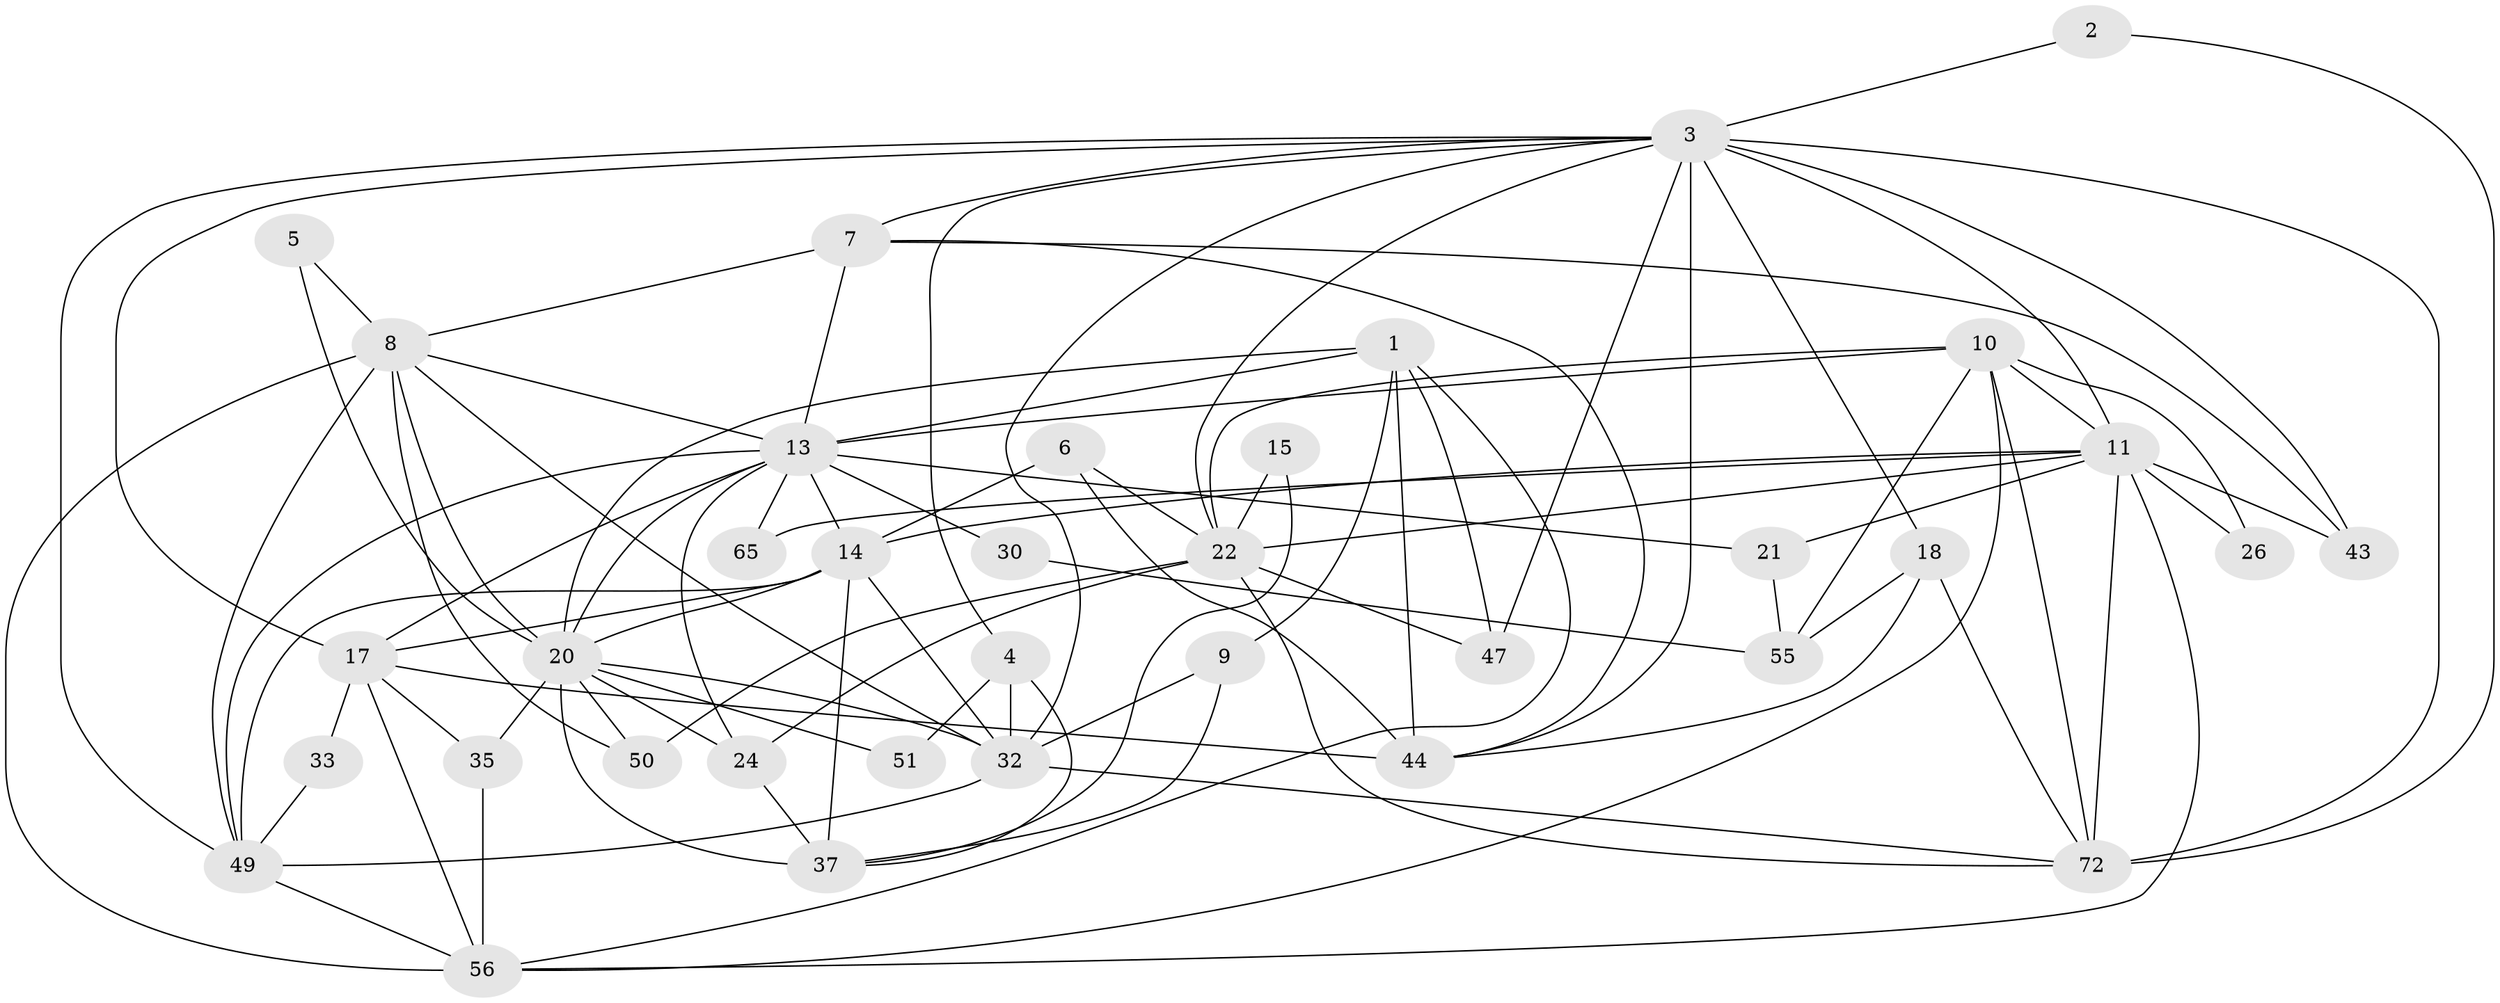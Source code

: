 // original degree distribution, {3: 0.2602739726027397, 2: 0.1643835616438356, 6: 0.0684931506849315, 5: 0.2191780821917808, 4: 0.2191780821917808, 8: 0.0273972602739726, 7: 0.0410958904109589}
// Generated by graph-tools (version 1.1) at 2025/18/03/04/25 18:18:38]
// undirected, 36 vertices, 95 edges
graph export_dot {
graph [start="1"]
  node [color=gray90,style=filled];
  1 [super="+29"];
  2;
  3 [super="+28+36+19"];
  4 [super="+46"];
  5;
  6;
  7 [super="+58"];
  8 [super="+12"];
  9 [super="+16"];
  10 [super="+60"];
  11 [super="+45+25"];
  13 [super="+31"];
  14 [super="+42+53"];
  15;
  17 [super="+71"];
  18;
  20 [super="+23+61"];
  21;
  22 [super="+68+63"];
  24 [super="+40"];
  26;
  30;
  32 [super="+67+38"];
  33;
  35;
  37;
  43;
  44;
  47;
  49 [super="+54+64"];
  50;
  51;
  55;
  56 [super="+59"];
  65;
  72;
  1 -- 13;
  1 -- 47;
  1 -- 44;
  1 -- 9;
  1 -- 20;
  1 -- 56;
  2 -- 72;
  2 -- 3;
  3 -- 7;
  3 -- 72 [weight=2];
  3 -- 49 [weight=2];
  3 -- 4;
  3 -- 43;
  3 -- 11 [weight=4];
  3 -- 44;
  3 -- 47;
  3 -- 17;
  3 -- 18;
  3 -- 22 [weight=2];
  3 -- 32;
  4 -- 37;
  4 -- 51;
  4 -- 32 [weight=2];
  5 -- 8;
  5 -- 20;
  6 -- 44;
  6 -- 22;
  6 -- 14;
  7 -- 44;
  7 -- 8;
  7 -- 43;
  7 -- 13;
  8 -- 32;
  8 -- 50;
  8 -- 20;
  8 -- 49;
  8 -- 56;
  8 -- 13;
  9 -- 37;
  9 -- 32;
  10 -- 55;
  10 -- 72;
  10 -- 26;
  10 -- 11;
  10 -- 56;
  10 -- 22;
  10 -- 13;
  11 -- 43;
  11 -- 65;
  11 -- 72;
  11 -- 21;
  11 -- 26;
  11 -- 56;
  11 -- 22 [weight=2];
  11 -- 14;
  13 -- 30;
  13 -- 49;
  13 -- 20;
  13 -- 17;
  13 -- 65;
  13 -- 21;
  13 -- 24;
  13 -- 14;
  14 -- 49 [weight=2];
  14 -- 20;
  14 -- 32;
  14 -- 17;
  14 -- 37;
  15 -- 37;
  15 -- 22;
  17 -- 35;
  17 -- 56;
  17 -- 44;
  17 -- 33;
  18 -- 72;
  18 -- 44;
  18 -- 55;
  20 -- 50;
  20 -- 35;
  20 -- 51;
  20 -- 32;
  20 -- 37 [weight=2];
  20 -- 24;
  21 -- 55;
  22 -- 24;
  22 -- 50;
  22 -- 72;
  22 -- 47;
  24 -- 37;
  30 -- 55;
  32 -- 49;
  32 -- 72;
  33 -- 49;
  35 -- 56;
  49 -- 56;
}
